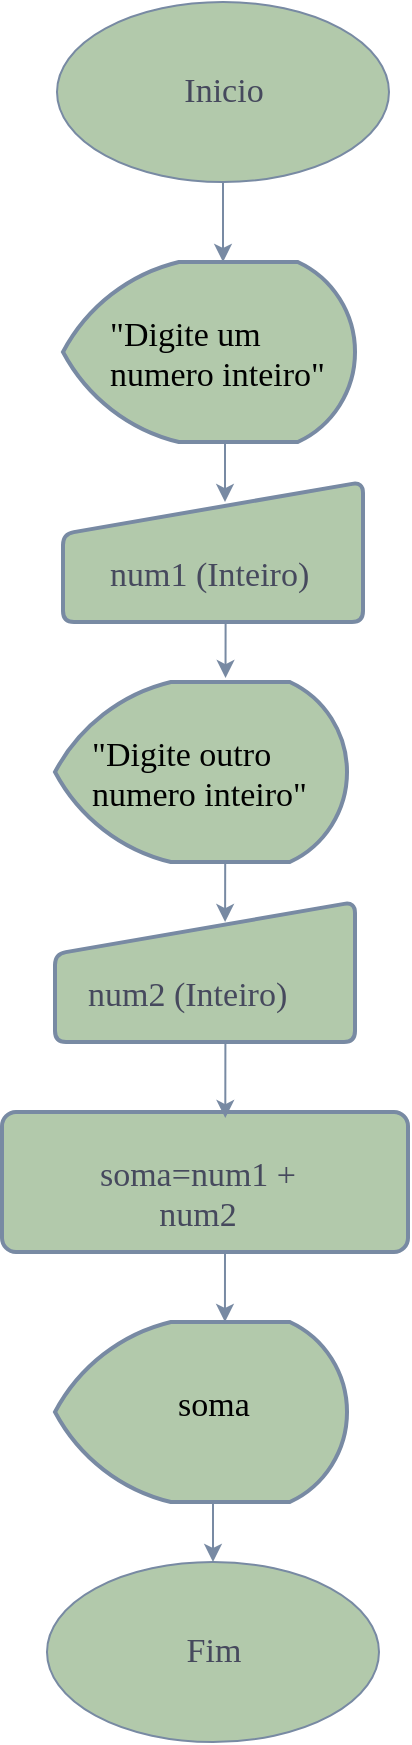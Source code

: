 <mxfile version="24.7.17">
  <diagram id="lY5VT98dAd1EK0WhE_sf" name="Page-2">
    <mxGraphModel dx="1788" dy="1035" grid="1" gridSize="10" guides="1" tooltips="1" connect="1" arrows="1" fold="1" page="1" pageScale="1" pageWidth="827" pageHeight="1169" math="0" shadow="0">
      <root>
        <mxCell id="0" />
        <mxCell id="1" parent="0" />
        <mxCell id="djg5CImKxkGWJsq5V7vE-25" style="edgeStyle=orthogonalEdgeStyle;rounded=0;orthogonalLoop=1;jettySize=auto;html=1;exitX=0.5;exitY=1;exitDx=0;exitDy=0;entryX=0.548;entryY=0;entryDx=0;entryDy=0;entryPerimeter=0;labelBackgroundColor=none;strokeColor=#788AA3;fontColor=default;" edge="1" parent="1" source="djg5CImKxkGWJsq5V7vE-1" target="djg5CImKxkGWJsq5V7vE-3">
          <mxGeometry relative="1" as="geometry">
            <mxPoint x="260.5" y="150" as="targetPoint" />
          </mxGeometry>
        </mxCell>
        <mxCell id="djg5CImKxkGWJsq5V7vE-1" value="&lt;span style=&quot;font-family: Georgia; font-size: 17px;&quot;&gt;Inicio&lt;/span&gt;" style="ellipse;whiteSpace=wrap;html=1;labelBackgroundColor=none;fillColor=#B2C9AB;strokeColor=#788AA3;fontColor=#46495D;" vertex="1" parent="1">
          <mxGeometry x="177.5" y="30" width="166" height="90" as="geometry" />
        </mxCell>
        <mxCell id="djg5CImKxkGWJsq5V7vE-3" value="" style="strokeWidth=2;html=1;shape=mxgraph.flowchart.display;whiteSpace=wrap;labelBackgroundColor=none;fillColor=#B2C9AB;strokeColor=#788AA3;fontColor=#46495D;" vertex="1" parent="1">
          <mxGeometry x="180.5" y="160" width="146" height="90" as="geometry" />
        </mxCell>
        <mxCell id="djg5CImKxkGWJsq5V7vE-4" value="" style="html=1;strokeWidth=2;shape=manualInput;whiteSpace=wrap;rounded=1;size=26;arcSize=11;labelBackgroundColor=none;fillColor=#B2C9AB;strokeColor=#788AA3;fontColor=#46495D;" vertex="1" parent="1">
          <mxGeometry x="180.5" y="270" width="150" height="70" as="geometry" />
        </mxCell>
        <mxCell id="djg5CImKxkGWJsq5V7vE-8" value="" style="rounded=1;whiteSpace=wrap;html=1;absoluteArcSize=1;arcSize=14;strokeWidth=2;labelBackgroundColor=none;fillColor=#B2C9AB;strokeColor=#788AA3;fontColor=#46495D;" vertex="1" parent="1">
          <mxGeometry x="150" y="585" width="203" height="70" as="geometry" />
        </mxCell>
        <mxCell id="djg5CImKxkGWJsq5V7vE-11" value="&lt;span style=&quot;color: rgb(0, 0, 0); font-family: Georgia; font-size: 17px; font-style: normal; font-variant-ligatures: normal; font-variant-caps: normal; font-weight: 400; letter-spacing: normal; orphans: 2; text-align: center; text-indent: 0px; text-transform: none; widows: 2; word-spacing: 0px; -webkit-text-stroke-width: 0px; white-space: normal; text-decoration-thickness: initial; text-decoration-style: initial; text-decoration-color: initial; float: none; display: inline !important;&quot;&gt;&quot;Digite um&lt;/span&gt;&lt;div&gt;&lt;span style=&quot;color: rgb(0, 0, 0); font-family: Georgia; font-size: 17px; font-style: normal; font-variant-ligatures: normal; font-variant-caps: normal; font-weight: 400; letter-spacing: normal; orphans: 2; text-align: center; text-indent: 0px; text-transform: none; widows: 2; word-spacing: 0px; -webkit-text-stroke-width: 0px; white-space: normal; text-decoration-thickness: initial; text-decoration-style: initial; text-decoration-color: initial; float: none; display: inline !important;&quot;&gt;numero inteiro&quot;&lt;/span&gt;&lt;/div&gt;" style="text;whiteSpace=wrap;html=1;labelBackgroundColor=none;fontColor=#46495D;" vertex="1" parent="1">
          <mxGeometry x="201.5" y="180" width="140" height="40" as="geometry" />
        </mxCell>
        <mxCell id="djg5CImKxkGWJsq5V7vE-12" value="&lt;span style=&quot;font-family: Georgia; font-size: 17px;&quot;&gt;Fim&lt;/span&gt;" style="ellipse;whiteSpace=wrap;html=1;labelBackgroundColor=none;fillColor=#B2C9AB;strokeColor=#788AA3;fontColor=#46495D;" vertex="1" parent="1">
          <mxGeometry x="172.5" y="810" width="166" height="90" as="geometry" />
        </mxCell>
        <mxCell id="djg5CImKxkGWJsq5V7vE-13" value="" style="strokeWidth=2;html=1;shape=mxgraph.flowchart.display;whiteSpace=wrap;labelBackgroundColor=none;fillColor=#B2C9AB;strokeColor=#788AA3;fontColor=#46495D;" vertex="1" parent="1">
          <mxGeometry x="176.5" y="370" width="146" height="90" as="geometry" />
        </mxCell>
        <mxCell id="djg5CImKxkGWJsq5V7vE-14" value="" style="html=1;strokeWidth=2;shape=manualInput;whiteSpace=wrap;rounded=1;size=26;arcSize=11;labelBackgroundColor=none;fillColor=#B2C9AB;strokeColor=#788AA3;fontColor=#46495D;" vertex="1" parent="1">
          <mxGeometry x="176.5" y="480" width="150" height="70" as="geometry" />
        </mxCell>
        <mxCell id="djg5CImKxkGWJsq5V7vE-15" value="&lt;span style=&quot;color: rgb(0, 0, 0); font-family: Georgia; font-size: 17px; font-style: normal; font-variant-ligatures: normal; font-variant-caps: normal; font-weight: 400; letter-spacing: normal; orphans: 2; text-align: center; text-indent: 0px; text-transform: none; widows: 2; word-spacing: 0px; -webkit-text-stroke-width: 0px; white-space: normal; text-decoration-thickness: initial; text-decoration-style: initial; text-decoration-color: initial; float: none; display: inline !important;&quot;&gt;&quot;Digite outro&lt;/span&gt;&lt;div&gt;&lt;span style=&quot;color: rgb(0, 0, 0); font-family: Georgia; font-size: 17px; font-style: normal; font-variant-ligatures: normal; font-variant-caps: normal; font-weight: 400; letter-spacing: normal; orphans: 2; text-align: center; text-indent: 0px; text-transform: none; widows: 2; word-spacing: 0px; -webkit-text-stroke-width: 0px; white-space: normal; text-decoration-thickness: initial; text-decoration-style: initial; text-decoration-color: initial; float: none; display: inline !important;&quot;&gt;numero inteiro&quot;&lt;/span&gt;&lt;/div&gt;" style="text;whiteSpace=wrap;html=1;labelBackgroundColor=none;fontColor=#46495D;" vertex="1" parent="1">
          <mxGeometry x="192.5" y="390" width="130" height="30" as="geometry" />
        </mxCell>
        <mxCell id="djg5CImKxkGWJsq5V7vE-30" style="edgeStyle=orthogonalEdgeStyle;rounded=0;orthogonalLoop=1;jettySize=auto;html=1;exitX=0.5;exitY=1;exitDx=0;exitDy=0;entryX=0.584;entryY=-0.022;entryDx=0;entryDy=0;entryPerimeter=0;labelBackgroundColor=none;strokeColor=#788AA3;fontColor=default;" edge="1" parent="1" source="djg5CImKxkGWJsq5V7vE-16" target="djg5CImKxkGWJsq5V7vE-13">
          <mxGeometry relative="1" as="geometry">
            <mxPoint x="261.5" y="360" as="targetPoint" />
          </mxGeometry>
        </mxCell>
        <mxCell id="djg5CImKxkGWJsq5V7vE-16" value="&lt;div style=&quot;text-align: center;&quot;&gt;&lt;font face=&quot;Georgia&quot;&gt;&lt;span style=&quot;font-size: 17px;&quot;&gt;num1 (Inteiro)&lt;/span&gt;&lt;/font&gt;&lt;/div&gt;" style="text;whiteSpace=wrap;html=1;labelBackgroundColor=none;fontColor=#46495D;" vertex="1" parent="1">
          <mxGeometry x="201.5" y="300" width="140" height="40" as="geometry" />
        </mxCell>
        <mxCell id="djg5CImKxkGWJsq5V7vE-17" value="&lt;div style=&quot;text-align: center;&quot;&gt;&lt;font face=&quot;Georgia&quot;&gt;&lt;span style=&quot;font-size: 17px;&quot;&gt;num2 (Inteiro)&lt;/span&gt;&lt;/font&gt;&lt;/div&gt;" style="text;whiteSpace=wrap;html=1;labelBackgroundColor=none;fontColor=#46495D;" vertex="1" parent="1">
          <mxGeometry x="190.5" y="510" width="140" height="40" as="geometry" />
        </mxCell>
        <mxCell id="djg5CImKxkGWJsq5V7vE-18" value="&lt;div style=&quot;text-align: center;&quot;&gt;&lt;span style=&quot;font-family: Georgia; font-size: 17px;&quot;&gt;soma=num1 + num2&lt;/span&gt;&lt;br&gt;&lt;/div&gt;" style="text;whiteSpace=wrap;html=1;labelBackgroundColor=none;fontColor=#46495D;" vertex="1" parent="1">
          <mxGeometry x="176.5" y="600" width="140" height="40" as="geometry" />
        </mxCell>
        <mxCell id="djg5CImKxkGWJsq5V7vE-40" style="edgeStyle=orthogonalEdgeStyle;rounded=0;orthogonalLoop=1;jettySize=auto;html=1;exitX=0.5;exitY=1;exitDx=0;exitDy=0;exitPerimeter=0;entryX=0.5;entryY=0;entryDx=0;entryDy=0;labelBackgroundColor=none;strokeColor=#788AA3;fontColor=default;" edge="1" parent="1" source="djg5CImKxkGWJsq5V7vE-19" target="djg5CImKxkGWJsq5V7vE-12">
          <mxGeometry relative="1" as="geometry" />
        </mxCell>
        <mxCell id="djg5CImKxkGWJsq5V7vE-19" value="" style="strokeWidth=2;html=1;shape=mxgraph.flowchart.display;whiteSpace=wrap;labelBackgroundColor=none;fillColor=#B2C9AB;strokeColor=#788AA3;fontColor=#46495D;" vertex="1" parent="1">
          <mxGeometry x="176.5" y="690" width="146" height="90" as="geometry" />
        </mxCell>
        <mxCell id="djg5CImKxkGWJsq5V7vE-21" value="&lt;span style=&quot;color: rgb(0, 0, 0); font-family: Georgia; font-size: 17px; font-style: normal; font-variant-ligatures: normal; font-variant-caps: normal; font-weight: 400; letter-spacing: normal; orphans: 2; text-align: center; text-indent: 0px; text-transform: none; widows: 2; word-spacing: 0px; -webkit-text-stroke-width: 0px; white-space: normal; text-decoration-thickness: initial; text-decoration-style: initial; text-decoration-color: initial; float: none; display: inline !important;&quot;&gt;soma&lt;/span&gt;" style="text;whiteSpace=wrap;html=1;labelBackgroundColor=none;fontColor=#46495D;" vertex="1" parent="1">
          <mxGeometry x="235.5" y="715" width="50" height="40" as="geometry" />
        </mxCell>
        <mxCell id="djg5CImKxkGWJsq5V7vE-26" style="edgeStyle=orthogonalEdgeStyle;rounded=0;orthogonalLoop=1;jettySize=auto;html=1;exitX=0.5;exitY=1;exitDx=0;exitDy=0;exitPerimeter=0;entryX=0.54;entryY=0.143;entryDx=0;entryDy=0;entryPerimeter=0;labelBackgroundColor=none;strokeColor=#788AA3;fontColor=default;" edge="1" parent="1" source="djg5CImKxkGWJsq5V7vE-3" target="djg5CImKxkGWJsq5V7vE-4">
          <mxGeometry relative="1" as="geometry" />
        </mxCell>
        <mxCell id="djg5CImKxkGWJsq5V7vE-35" style="edgeStyle=orthogonalEdgeStyle;rounded=0;orthogonalLoop=1;jettySize=auto;html=1;exitX=0.5;exitY=1;exitDx=0;exitDy=0;exitPerimeter=0;entryX=0.567;entryY=0.143;entryDx=0;entryDy=0;entryPerimeter=0;labelBackgroundColor=none;strokeColor=#788AA3;fontColor=default;" edge="1" parent="1" source="djg5CImKxkGWJsq5V7vE-13" target="djg5CImKxkGWJsq5V7vE-14">
          <mxGeometry relative="1" as="geometry" />
        </mxCell>
        <mxCell id="djg5CImKxkGWJsq5V7vE-37" style="edgeStyle=orthogonalEdgeStyle;rounded=0;orthogonalLoop=1;jettySize=auto;html=1;exitX=0.5;exitY=1;exitDx=0;exitDy=0;entryX=0.55;entryY=0.043;entryDx=0;entryDy=0;entryPerimeter=0;labelBackgroundColor=none;strokeColor=#788AA3;fontColor=default;" edge="1" parent="1" source="djg5CImKxkGWJsq5V7vE-17" target="djg5CImKxkGWJsq5V7vE-8">
          <mxGeometry relative="1" as="geometry" />
        </mxCell>
        <mxCell id="djg5CImKxkGWJsq5V7vE-39" style="edgeStyle=orthogonalEdgeStyle;rounded=0;orthogonalLoop=1;jettySize=auto;html=1;exitX=0.5;exitY=1;exitDx=0;exitDy=0;entryX=0.582;entryY=0;entryDx=0;entryDy=0;entryPerimeter=0;labelBackgroundColor=none;strokeColor=#788AA3;fontColor=default;" edge="1" parent="1" source="djg5CImKxkGWJsq5V7vE-8" target="djg5CImKxkGWJsq5V7vE-19">
          <mxGeometry relative="1" as="geometry" />
        </mxCell>
      </root>
    </mxGraphModel>
  </diagram>
</mxfile>
